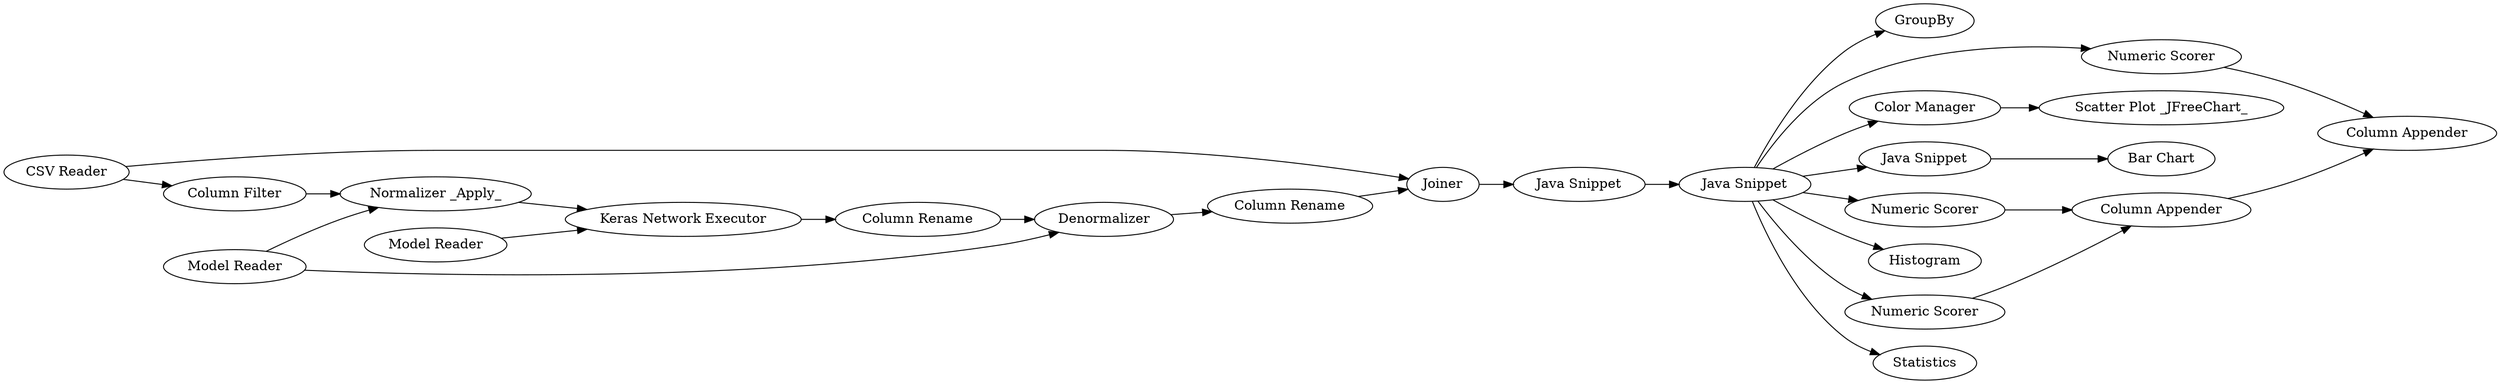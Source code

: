 digraph {
	"-7171453853608371298_26" [label="Column Rename"]
	"-7171453853608371298_34" [label=GroupBy]
	"-7171453853608371298_44" [label="Numeric Scorer"]
	"-7171453853608371298_30" [label="Column Rename"]
	"-7171453853608371298_60" [label="Color Manager"]
	"-7171453853608371298_57" [label="Java Snippet"]
	"-7171453853608371298_23" [label="Keras Network Executor"]
	"-7171453853608371298_29" [label="Normalizer _Apply_"]
	"-7171453853608371298_62" [label="CSV Reader"]
	"-7171453853608371298_32" [label="Java Snippet"]
	"-7171453853608371298_63" [label="Model Reader"]
	"-7171453853608371298_3" [label="Java Snippet"]
	"-7171453853608371298_42" [label="Numeric Scorer"]
	"-7171453853608371298_65" [label=Joiner]
	"-7171453853608371298_61" [label=Histogram]
	"-7171453853608371298_43" [label="Numeric Scorer"]
	"-7171453853608371298_58" [label="Bar Chart"]
	"-7171453853608371298_59" [label="Scatter Plot _JFreeChart_"]
	"-7171453853608371298_69" [label="Column Appender"]
	"-7171453853608371298_27" [label=Denormalizer]
	"-7171453853608371298_41" [label="Column Filter"]
	"-7171453853608371298_51" [label=Statistics]
	"-7171453853608371298_68" [label="Column Appender"]
	"-7171453853608371298_64" [label="Model Reader"]
	"-7171453853608371298_41" -> "-7171453853608371298_29"
	"-7171453853608371298_63" -> "-7171453853608371298_29"
	"-7171453853608371298_69" -> "-7171453853608371298_68"
	"-7171453853608371298_32" -> "-7171453853608371298_3"
	"-7171453853608371298_23" -> "-7171453853608371298_26"
	"-7171453853608371298_27" -> "-7171453853608371298_30"
	"-7171453853608371298_63" -> "-7171453853608371298_27"
	"-7171453853608371298_30" -> "-7171453853608371298_65"
	"-7171453853608371298_3" -> "-7171453853608371298_34"
	"-7171453853608371298_3" -> "-7171453853608371298_60"
	"-7171453853608371298_43" -> "-7171453853608371298_69"
	"-7171453853608371298_3" -> "-7171453853608371298_44"
	"-7171453853608371298_26" -> "-7171453853608371298_27"
	"-7171453853608371298_3" -> "-7171453853608371298_43"
	"-7171453853608371298_64" -> "-7171453853608371298_23"
	"-7171453853608371298_3" -> "-7171453853608371298_61"
	"-7171453853608371298_44" -> "-7171453853608371298_68"
	"-7171453853608371298_3" -> "-7171453853608371298_42"
	"-7171453853608371298_42" -> "-7171453853608371298_69"
	"-7171453853608371298_3" -> "-7171453853608371298_57"
	"-7171453853608371298_60" -> "-7171453853608371298_59"
	"-7171453853608371298_57" -> "-7171453853608371298_58"
	"-7171453853608371298_29" -> "-7171453853608371298_23"
	"-7171453853608371298_62" -> "-7171453853608371298_65"
	"-7171453853608371298_65" -> "-7171453853608371298_32"
	"-7171453853608371298_62" -> "-7171453853608371298_41"
	"-7171453853608371298_3" -> "-7171453853608371298_51"
	rankdir=LR
}
